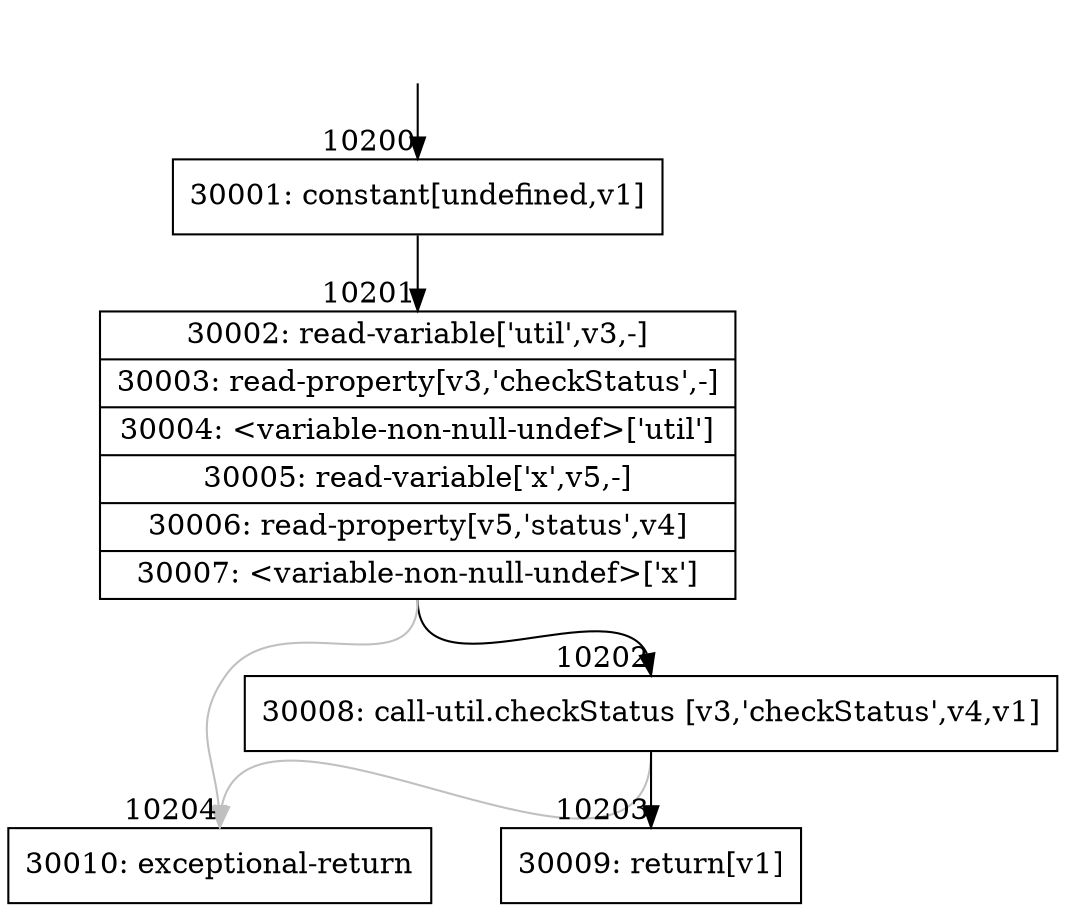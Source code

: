 digraph {
rankdir="TD"
BB_entry727[shape=none,label=""];
BB_entry727 -> BB10200 [tailport=s, headport=n, headlabel="    10200"]
BB10200 [shape=record label="{30001: constant[undefined,v1]}" ] 
BB10200 -> BB10201 [tailport=s, headport=n, headlabel="      10201"]
BB10201 [shape=record label="{30002: read-variable['util',v3,-]|30003: read-property[v3,'checkStatus',-]|30004: \<variable-non-null-undef\>['util']|30005: read-variable['x',v5,-]|30006: read-property[v5,'status',v4]|30007: \<variable-non-null-undef\>['x']}" ] 
BB10201 -> BB10202 [tailport=s, headport=n, headlabel="      10202"]
BB10201 -> BB10204 [tailport=s, headport=n, color=gray, headlabel="      10204"]
BB10202 [shape=record label="{30008: call-util.checkStatus [v3,'checkStatus',v4,v1]}" ] 
BB10202 -> BB10203 [tailport=s, headport=n, headlabel="      10203"]
BB10202 -> BB10204 [tailport=s, headport=n, color=gray]
BB10203 [shape=record label="{30009: return[v1]}" ] 
BB10204 [shape=record label="{30010: exceptional-return}" ] 
//#$~ 14276
}
